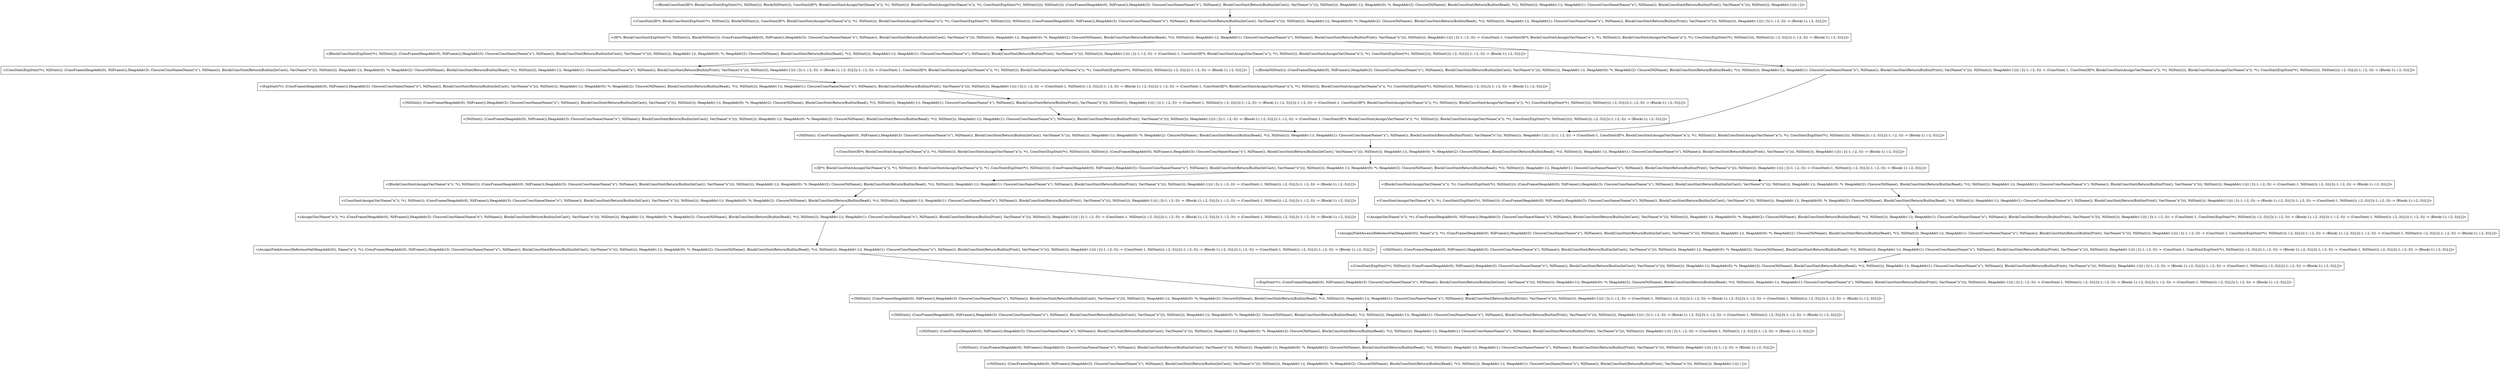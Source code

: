 digraph {
    0 [label="<(NilStmt(); (ConsFrame(HeapAddr(0), NilFrame()),HeapAddr(3): Closure(ConsName(Name(\"x\"), NilName()), Block(ConsStmt(Return(Builtin(IntCast(), Var(Name(\"x\")))), NilStmt())), HeapAddr(-1)), HeapAddr(0): *v, HeapAddr(2): Closure(NilName(), Block(ConsStmt(Return(Builtin(Read(), *v)), NilStmt())), HeapAddr(-1)), HeapAddr(1): Closure(ConsName(Name(\"x\"), NilName()), Block(ConsStmt(Return(Builtin(Print(), Var(Name(\"x\")))), NilStmt())), HeapAddr(-1)))) | []>"
      ,shape=box];
    1 [label="<(NilStmt(); (ConsFrame(HeapAddr(0), NilFrame()),HeapAddr(3): Closure(ConsName(Name(\"x\"), NilName()), Block(ConsStmt(Return(Builtin(IntCast(), Var(Name(\"x\")))), NilStmt())), HeapAddr(-1)), HeapAddr(0): *v, HeapAddr(2): Closure(NilName(), Block(ConsStmt(Return(Builtin(Read(), *v)), NilStmt())), HeapAddr(-1)), HeapAddr(1): Closure(ConsName(Name(\"x\"), NilName()), Block(ConsStmt(Return(Builtin(Print(), Var(Name(\"x\")))), NilStmt())), HeapAddr(-1)))) | [\\(-1; (-2,-3)) -> (ConsStmt(-1, ConsStmt(If(*v, Block(ConsStmt(Assign(Var(Name(\"a\")), *v), NilStmt())), Block(ConsStmt(Assign(Var(Name(\"a\")), *v), ConsStmt(ExpStmt(*v), NilStmt())))), NilStmt())); (-2,-3))].[\\(-1; (-2,-3)) -> (Block(-1); (-2,-3))].[]>"
      ,shape=box];
    2 [label="<(Block(ConsStmt(ExpStmt(*v), NilStmt())); (ConsFrame(HeapAddr(0), NilFrame()),HeapAddr(3): Closure(ConsName(Name(\"x\"), NilName()), Block(ConsStmt(Return(Builtin(IntCast(), Var(Name(\"x\")))), NilStmt())), HeapAddr(-1)), HeapAddr(0): *v, HeapAddr(2): Closure(NilName(), Block(ConsStmt(Return(Builtin(Read(), *v)), NilStmt())), HeapAddr(-1)), HeapAddr(1): Closure(ConsName(Name(\"x\"), NilName()), Block(ConsStmt(Return(Builtin(Print(), Var(Name(\"x\")))), NilStmt())), HeapAddr(-1)))) | [\\(-1; (-2,-3)) -> (ConsStmt(-1, ConsStmt(If(*v, Block(ConsStmt(Assign(Var(Name(\"a\")), *v), NilStmt())), Block(ConsStmt(Assign(Var(Name(\"a\")), *v), ConsStmt(ExpStmt(*v), NilStmt())))), NilStmt())); (-2,-3))].[\\(-1; (-2,-3)) -> (Block(-1); (-2,-3))].[]>"
      ,shape=box];
    3 [label="<(Block(NilStmt()); (ConsFrame(HeapAddr(0), NilFrame()),HeapAddr(3): Closure(ConsName(Name(\"x\"), NilName()), Block(ConsStmt(Return(Builtin(IntCast(), Var(Name(\"x\")))), NilStmt())), HeapAddr(-1)), HeapAddr(0): *v, HeapAddr(2): Closure(NilName(), Block(ConsStmt(Return(Builtin(Read(), *v)), NilStmt())), HeapAddr(-1)), HeapAddr(1): Closure(ConsName(Name(\"x\"), NilName()), Block(ConsStmt(Return(Builtin(Print(), Var(Name(\"x\")))), NilStmt())), HeapAddr(-1)))) | [\\(-1; (-2,-3)) -> (ConsStmt(-1, ConsStmt(If(*v, Block(ConsStmt(Assign(Var(Name(\"a\")), *v), NilStmt())), Block(ConsStmt(Assign(Var(Name(\"a\")), *v), ConsStmt(ExpStmt(*v), NilStmt())))), NilStmt())); (-2,-3))].[\\(-1; (-2,-3)) -> (Block(-1); (-2,-3))].[]>"
      ,shape=box];
    4 [label="<(ConsStmt(If(*v, Block(ConsStmt(ExpStmt(*v), NilStmt())), Block(NilStmt())), ConsStmt(If(*v, Block(ConsStmt(Assign(Var(Name(\"a\")), *v), NilStmt())), Block(ConsStmt(Assign(Var(Name(\"a\")), *v), ConsStmt(ExpStmt(*v), NilStmt())))), NilStmt())); (ConsFrame(HeapAddr(0), NilFrame()),HeapAddr(3): Closure(ConsName(Name(\"x\"), NilName()), Block(ConsStmt(Return(Builtin(IntCast(), Var(Name(\"x\")))), NilStmt())), HeapAddr(-1)), HeapAddr(0): *v, HeapAddr(2): Closure(NilName(), Block(ConsStmt(Return(Builtin(Read(), *v)), NilStmt())), HeapAddr(-1)), HeapAddr(1): Closure(ConsName(Name(\"x\"), NilName()), Block(ConsStmt(Return(Builtin(Print(), Var(Name(\"x\")))), NilStmt())), HeapAddr(-1)))) | [\\(-1; (-2,-3)) -> (Block(-1); (-2,-3))].[]>"
      ,shape=box];
    5 [label="<(Assign(FieldAccess(ReferenceVal(HeapAddr(0)), Name(\"a\")), *v); (ConsFrame(HeapAddr(0), NilFrame()),HeapAddr(3): Closure(ConsName(Name(\"x\"), NilName()), Block(ConsStmt(Return(Builtin(IntCast(), Var(Name(\"x\")))), NilStmt())), HeapAddr(-1)), HeapAddr(0): *v, HeapAddr(2): Closure(NilName(), Block(ConsStmt(Return(Builtin(Read(), *v)), NilStmt())), HeapAddr(-1)), HeapAddr(1): Closure(ConsName(Name(\"x\"), NilName()), Block(ConsStmt(Return(Builtin(Print(), Var(Name(\"x\")))), NilStmt())), HeapAddr(-1)))) | [\\(-1; (-2,-3)) -> (ConsStmt(-1, ConsStmt(ExpStmt(*v), NilStmt())); (-2,-3))].[\\(-1; (-2,-3)) -> (Block(-1); (-2,-3))].[\\(-1; (-2,-3)) -> (ConsStmt(-1, NilStmt()); (-2,-3))].[\\(-1; (-2,-3)) -> (Block(-1); (-2,-3))].[]>"
      ,shape=box];
    6 [label="<(ExpStmt(*v); (ConsFrame(HeapAddr(0), NilFrame()),HeapAddr(3): Closure(ConsName(Name(\"x\"), NilName()), Block(ConsStmt(Return(Builtin(IntCast(), Var(Name(\"x\")))), NilStmt())), HeapAddr(-1)), HeapAddr(0): *v, HeapAddr(2): Closure(NilName(), Block(ConsStmt(Return(Builtin(Read(), *v)), NilStmt())), HeapAddr(-1)), HeapAddr(1): Closure(ConsName(Name(\"x\"), NilName()), Block(ConsStmt(Return(Builtin(Print(), Var(Name(\"x\")))), NilStmt())), HeapAddr(-1)))) | [\\(-1; (-2,-3)) -> (ConsStmt(-1, NilStmt()); (-2,-3))].[\\(-1; (-2,-3)) -> (Block(-1); (-2,-3))].[\\(-1; (-2,-3)) -> (ConsStmt(-1, NilStmt()); (-2,-3))].[\\(-1; (-2,-3)) -> (Block(-1); (-2,-3))].[]>"
      ,shape=box];
    7 [label="<(Assign(FieldAccess(ReferenceVal(HeapAddr(0)), Name(\"a\")), *v); (ConsFrame(HeapAddr(0), NilFrame()),HeapAddr(3): Closure(ConsName(Name(\"x\"), NilName()), Block(ConsStmt(Return(Builtin(IntCast(), Var(Name(\"x\")))), NilStmt())), HeapAddr(-1)), HeapAddr(0): *v, HeapAddr(2): Closure(NilName(), Block(ConsStmt(Return(Builtin(Read(), *v)), NilStmt())), HeapAddr(-1)), HeapAddr(1): Closure(ConsName(Name(\"x\"), NilName()), Block(ConsStmt(Return(Builtin(Print(), Var(Name(\"x\")))), NilStmt())), HeapAddr(-1)))) | [\\(-1; (-2,-3)) -> (ConsStmt(-1, NilStmt()); (-2,-3))].[\\(-1; (-2,-3)) -> (Block(-1); (-2,-3))].[\\(-1; (-2,-3)) -> (ConsStmt(-1, NilStmt()); (-2,-3))].[\\(-1; (-2,-3)) -> (Block(-1); (-2,-3))].[]>"
      ,shape=box];
    8 [label="<(Block(ConsStmt(Assign(Var(Name(\"a\")), *v), NilStmt())); (ConsFrame(HeapAddr(0), NilFrame()),HeapAddr(3): Closure(ConsName(Name(\"x\"), NilName()), Block(ConsStmt(Return(Builtin(IntCast(), Var(Name(\"x\")))), NilStmt())), HeapAddr(-1)), HeapAddr(0): *v, HeapAddr(2): Closure(NilName(), Block(ConsStmt(Return(Builtin(Read(), *v)), NilStmt())), HeapAddr(-1)), HeapAddr(1): Closure(ConsName(Name(\"x\"), NilName()), Block(ConsStmt(Return(Builtin(Print(), Var(Name(\"x\")))), NilStmt())), HeapAddr(-1)))) | [\\(-1; (-2,-3)) -> (ConsStmt(-1, NilStmt()); (-2,-3))].[\\(-1; (-2,-3)) -> (Block(-1); (-2,-3))].[]>"
      ,shape=box];
    9 [label="<(ConsStmt(Assign(Var(Name(\"a\")), *v), ConsStmt(ExpStmt(*v), NilStmt())); (ConsFrame(HeapAddr(0), NilFrame()),HeapAddr(3): Closure(ConsName(Name(\"x\"), NilName()), Block(ConsStmt(Return(Builtin(IntCast(), Var(Name(\"x\")))), NilStmt())), HeapAddr(-1)), HeapAddr(0): *v, HeapAddr(2): Closure(NilName(), Block(ConsStmt(Return(Builtin(Read(), *v)), NilStmt())), HeapAddr(-1)), HeapAddr(1): Closure(ConsName(Name(\"x\"), NilName()), Block(ConsStmt(Return(Builtin(Print(), Var(Name(\"x\")))), NilStmt())), HeapAddr(-1)))) | [\\(-1; (-2,-3)) -> (Block(-1); (-2,-3))].[\\(-1; (-2,-3)) -> (ConsStmt(-1, NilStmt()); (-2,-3))].[\\(-1; (-2,-3)) -> (Block(-1); (-2,-3))].[]>"
      ,shape=box];
    10 [label="<(Assign(Var(Name(\"a\")), *v); (ConsFrame(HeapAddr(0), NilFrame()),HeapAddr(3): Closure(ConsName(Name(\"x\"), NilName()), Block(ConsStmt(Return(Builtin(IntCast(), Var(Name(\"x\")))), NilStmt())), HeapAddr(-1)), HeapAddr(0): *v, HeapAddr(2): Closure(NilName(), Block(ConsStmt(Return(Builtin(Read(), *v)), NilStmt())), HeapAddr(-1)), HeapAddr(1): Closure(ConsName(Name(\"x\"), NilName()), Block(ConsStmt(Return(Builtin(Print(), Var(Name(\"x\")))), NilStmt())), HeapAddr(-1)))) | [\\(-1; (-2,-3)) -> (ConsStmt(-1, ConsStmt(ExpStmt(*v), NilStmt())); (-2,-3))].[\\(-1; (-2,-3)) -> (Block(-1); (-2,-3))].[\\(-1; (-2,-3)) -> (ConsStmt(-1, NilStmt()); (-2,-3))].[\\(-1; (-2,-3)) -> (Block(-1); (-2,-3))].[]>"
       ,shape=box];
    11 [label="<(NilStmt(); (ConsFrame(HeapAddr(0), NilFrame()),HeapAddr(3): Closure(ConsName(Name(\"x\"), NilName()), Block(ConsStmt(Return(Builtin(IntCast(), Var(Name(\"x\")))), NilStmt())), HeapAddr(-1)), HeapAddr(0): *v, HeapAddr(2): Closure(NilName(), Block(ConsStmt(Return(Builtin(Read(), *v)), NilStmt())), HeapAddr(-1)), HeapAddr(1): Closure(ConsName(Name(\"x\"), NilName()), Block(ConsStmt(Return(Builtin(Print(), Var(Name(\"x\")))), NilStmt())), HeapAddr(-1)))) | [\\(-1; (-2,-3)) -> (ConsStmt(-1, NilStmt()); (-2,-3))].[\\(-1; (-2,-3)) -> (Block(-1); (-2,-3))].[\\(-1; (-2,-3)) -> (ConsStmt(-1, NilStmt()); (-2,-3))].[\\(-1; (-2,-3)) -> (Block(-1); (-2,-3))].[]>"
       ,shape=box];
    12 [label="<(NilStmt(); (ConsFrame(HeapAddr(0), NilFrame()),HeapAddr(3): Closure(ConsName(Name(\"x\"), NilName()), Block(ConsStmt(Return(Builtin(IntCast(), Var(Name(\"x\")))), NilStmt())), HeapAddr(-1)), HeapAddr(0): *v, HeapAddr(2): Closure(NilName(), Block(ConsStmt(Return(Builtin(Read(), *v)), NilStmt())), HeapAddr(-1)), HeapAddr(1): Closure(ConsName(Name(\"x\"), NilName()), Block(ConsStmt(Return(Builtin(Print(), Var(Name(\"x\")))), NilStmt())), HeapAddr(-1)))) | [\\(-1; (-2,-3)) -> (Block(-1); (-2,-3))].[\\(-1; (-2,-3)) -> (ConsStmt(-1, NilStmt()); (-2,-3))].[\\(-1; (-2,-3)) -> (Block(-1); (-2,-3))].[]>"
       ,shape=box];
    13 [label="<(If(*v, Block(ConsStmt(Assign(Var(Name(\"a\")), *v), NilStmt())), Block(ConsStmt(Assign(Var(Name(\"a\")), *v), ConsStmt(ExpStmt(*v), NilStmt())))); (ConsFrame(HeapAddr(0), NilFrame()),HeapAddr(3): Closure(ConsName(Name(\"x\"), NilName()), Block(ConsStmt(Return(Builtin(IntCast(), Var(Name(\"x\")))), NilStmt())), HeapAddr(-1)), HeapAddr(0): *v, HeapAddr(2): Closure(NilName(), Block(ConsStmt(Return(Builtin(Read(), *v)), NilStmt())), HeapAddr(-1)), HeapAddr(1): Closure(ConsName(Name(\"x\"), NilName()), Block(ConsStmt(Return(Builtin(Print(), Var(Name(\"x\")))), NilStmt())), HeapAddr(-1)))) | [\\(-1; (-2,-3)) -> (ConsStmt(-1, NilStmt()); (-2,-3))].[\\(-1; (-2,-3)) -> (Block(-1); (-2,-3))].[]>"
       ,shape=box];
    14 [label="<(ConsStmt(ExpStmt(*v), NilStmt()); (ConsFrame(HeapAddr(0), NilFrame()),HeapAddr(3): Closure(ConsName(Name(\"x\"), NilName()), Block(ConsStmt(Return(Builtin(IntCast(), Var(Name(\"x\")))), NilStmt())), HeapAddr(-1)), HeapAddr(0): *v, HeapAddr(2): Closure(NilName(), Block(ConsStmt(Return(Builtin(Read(), *v)), NilStmt())), HeapAddr(-1)), HeapAddr(1): Closure(ConsName(Name(\"x\"), NilName()), Block(ConsStmt(Return(Builtin(Print(), Var(Name(\"x\")))), NilStmt())), HeapAddr(-1)))) | [\\(-1; (-2,-3)) -> (Block(-1); (-2,-3))].[\\(-1; (-2,-3)) -> (ConsStmt(-1, NilStmt()); (-2,-3))].[\\(-1; (-2,-3)) -> (Block(-1); (-2,-3))].[]>"
       ,shape=box];
    15 [label="<(ConsStmt(Assign(Var(Name(\"a\")), *v), NilStmt()); (ConsFrame(HeapAddr(0), NilFrame()),HeapAddr(3): Closure(ConsName(Name(\"x\"), NilName()), Block(ConsStmt(Return(Builtin(IntCast(), Var(Name(\"x\")))), NilStmt())), HeapAddr(-1)), HeapAddr(0): *v, HeapAddr(2): Closure(NilName(), Block(ConsStmt(Return(Builtin(Read(), *v)), NilStmt())), HeapAddr(-1)), HeapAddr(1): Closure(ConsName(Name(\"x\"), NilName()), Block(ConsStmt(Return(Builtin(Print(), Var(Name(\"x\")))), NilStmt())), HeapAddr(-1)))) | [\\(-1; (-2,-3)) -> (Block(-1); (-2,-3))].[\\(-1; (-2,-3)) -> (ConsStmt(-1, NilStmt()); (-2,-3))].[\\(-1; (-2,-3)) -> (Block(-1); (-2,-3))].[]>"
       ,shape=box];
    16 [label="<(NilStmt(); (ConsFrame(HeapAddr(0), NilFrame()),HeapAddr(3): Closure(ConsName(Name(\"x\"), NilName()), Block(ConsStmt(Return(Builtin(IntCast(), Var(Name(\"x\")))), NilStmt())), HeapAddr(-1)), HeapAddr(0): *v, HeapAddr(2): Closure(NilName(), Block(ConsStmt(Return(Builtin(Read(), *v)), NilStmt())), HeapAddr(-1)), HeapAddr(1): Closure(ConsName(Name(\"x\"), NilName()), Block(ConsStmt(Return(Builtin(Print(), Var(Name(\"x\")))), NilStmt())), HeapAddr(-1)))) | [\\(-1; (-2,-3)) -> (ConsStmt(-1, ConsStmt(ExpStmt(*v), NilStmt())); (-2,-3))].[\\(-1; (-2,-3)) -> (Block(-1); (-2,-3))].[\\(-1; (-2,-3)) -> (ConsStmt(-1, NilStmt()); (-2,-3))].[\\(-1; (-2,-3)) -> (Block(-1); (-2,-3))].[]>"
       ,shape=box];
    17 [label="<(Assign(Var(Name(\"a\")), *v); (ConsFrame(HeapAddr(0), NilFrame()),HeapAddr(3): Closure(ConsName(Name(\"x\"), NilName()), Block(ConsStmt(Return(Builtin(IntCast(), Var(Name(\"x\")))), NilStmt())), HeapAddr(-1)), HeapAddr(0): *v, HeapAddr(2): Closure(NilName(), Block(ConsStmt(Return(Builtin(Read(), *v)), NilStmt())), HeapAddr(-1)), HeapAddr(1): Closure(ConsName(Name(\"x\"), NilName()), Block(ConsStmt(Return(Builtin(Print(), Var(Name(\"x\")))), NilStmt())), HeapAddr(-1)))) | [\\(-1; (-2,-3)) -> (ConsStmt(-1, NilStmt()); (-2,-3))].[\\(-1; (-2,-3)) -> (Block(-1); (-2,-3))].[\\(-1; (-2,-3)) -> (ConsStmt(-1, NilStmt()); (-2,-3))].[\\(-1; (-2,-3)) -> (Block(-1); (-2,-3))].[]>"
       ,shape=box];
    18 [label="<(Block(ConsStmt(Assign(Var(Name(\"a\")), *v), ConsStmt(ExpStmt(*v), NilStmt()))); (ConsFrame(HeapAddr(0), NilFrame()),HeapAddr(3): Closure(ConsName(Name(\"x\"), NilName()), Block(ConsStmt(Return(Builtin(IntCast(), Var(Name(\"x\")))), NilStmt())), HeapAddr(-1)), HeapAddr(0): *v, HeapAddr(2): Closure(NilName(), Block(ConsStmt(Return(Builtin(Read(), *v)), NilStmt())), HeapAddr(-1)), HeapAddr(1): Closure(ConsName(Name(\"x\"), NilName()), Block(ConsStmt(Return(Builtin(Print(), Var(Name(\"x\")))), NilStmt())), HeapAddr(-1)))) | [\\(-1; (-2,-3)) -> (ConsStmt(-1, NilStmt()); (-2,-3))].[\\(-1; (-2,-3)) -> (Block(-1); (-2,-3))].[]>"
       ,shape=box];
    19 [label="<(ConsStmt(If(*v, Block(ConsStmt(Assign(Var(Name(\"a\")), *v), NilStmt())), Block(ConsStmt(Assign(Var(Name(\"a\")), *v), ConsStmt(ExpStmt(*v), NilStmt())))), NilStmt()); (ConsFrame(HeapAddr(0), NilFrame()),HeapAddr(3): Closure(ConsName(Name(\"x\"), NilName()), Block(ConsStmt(Return(Builtin(IntCast(), Var(Name(\"x\")))), NilStmt())), HeapAddr(-1)), HeapAddr(0): *v, HeapAddr(2): Closure(NilName(), Block(ConsStmt(Return(Builtin(Read(), *v)), NilStmt())), HeapAddr(-1)), HeapAddr(1): Closure(ConsName(Name(\"x\"), NilName()), Block(ConsStmt(Return(Builtin(Print(), Var(Name(\"x\")))), NilStmt())), HeapAddr(-1)))) | [\\(-1; (-2,-3)) -> (Block(-1); (-2,-3))].[]>"
       ,shape=box];
    20 [label="<(NilStmt(); (ConsFrame(HeapAddr(0), NilFrame()),HeapAddr(3): Closure(ConsName(Name(\"x\"), NilName()), Block(ConsStmt(Return(Builtin(IntCast(), Var(Name(\"x\")))), NilStmt())), HeapAddr(-1)), HeapAddr(0): *v, HeapAddr(2): Closure(NilName(), Block(ConsStmt(Return(Builtin(Read(), *v)), NilStmt())), HeapAddr(-1)), HeapAddr(1): Closure(ConsName(Name(\"x\"), NilName()), Block(ConsStmt(Return(Builtin(Print(), Var(Name(\"x\")))), NilStmt())), HeapAddr(-1)))) | [\\(-1; (-2,-3)) -> (Block(-1); (-2,-3))].[\\(-1; (-2,-3)) -> (ConsStmt(-1, ConsStmt(If(*v, Block(ConsStmt(Assign(Var(Name(\"a\")), *v), NilStmt())), Block(ConsStmt(Assign(Var(Name(\"a\")), *v), ConsStmt(ExpStmt(*v), NilStmt())))), NilStmt())); (-2,-3))].[\\(-1; (-2,-3)) -> (Block(-1); (-2,-3))].[]>"
       ,shape=box];
    21 [label="<(NilStmt(); (ConsFrame(HeapAddr(0), NilFrame()),HeapAddr(3): Closure(ConsName(Name(\"x\"), NilName()), Block(ConsStmt(Return(Builtin(IntCast(), Var(Name(\"x\")))), NilStmt())), HeapAddr(-1)), HeapAddr(0): *v, HeapAddr(2): Closure(NilName(), Block(ConsStmt(Return(Builtin(Read(), *v)), NilStmt())), HeapAddr(-1)), HeapAddr(1): Closure(ConsName(Name(\"x\"), NilName()), Block(ConsStmt(Return(Builtin(Print(), Var(Name(\"x\")))), NilStmt())), HeapAddr(-1)))) | [\\(-1; (-2,-3)) -> (Block(-1); (-2,-3))].[]>"
       ,shape=box];
    22 [label="<(If(*v, Block(ConsStmt(ExpStmt(*v), NilStmt())), Block(NilStmt())); (ConsFrame(HeapAddr(0), NilFrame()),HeapAddr(3): Closure(ConsName(Name(\"x\"), NilName()), Block(ConsStmt(Return(Builtin(IntCast(), Var(Name(\"x\")))), NilStmt())), HeapAddr(-1)), HeapAddr(0): *v, HeapAddr(2): Closure(NilName(), Block(ConsStmt(Return(Builtin(Read(), *v)), NilStmt())), HeapAddr(-1)), HeapAddr(1): Closure(ConsName(Name(\"x\"), NilName()), Block(ConsStmt(Return(Builtin(Print(), Var(Name(\"x\")))), NilStmt())), HeapAddr(-1)))) | [\\(-1; (-2,-3)) -> (ConsStmt(-1, ConsStmt(If(*v, Block(ConsStmt(Assign(Var(Name(\"a\")), *v), NilStmt())), Block(ConsStmt(Assign(Var(Name(\"a\")), *v), ConsStmt(ExpStmt(*v), NilStmt())))), NilStmt())); (-2,-3))].[\\(-1; (-2,-3)) -> (Block(-1); (-2,-3))].[]>"
       ,shape=box];
    23 [label="<(ExpStmt(*v); (ConsFrame(HeapAddr(0), NilFrame()),HeapAddr(3): Closure(ConsName(Name(\"x\"), NilName()), Block(ConsStmt(Return(Builtin(IntCast(), Var(Name(\"x\")))), NilStmt())), HeapAddr(-1)), HeapAddr(0): *v, HeapAddr(2): Closure(NilName(), Block(ConsStmt(Return(Builtin(Read(), *v)), NilStmt())), HeapAddr(-1)), HeapAddr(1): Closure(ConsName(Name(\"x\"), NilName()), Block(ConsStmt(Return(Builtin(Print(), Var(Name(\"x\")))), NilStmt())), HeapAddr(-1)))) | [\\(-1; (-2,-3)) -> (ConsStmt(-1, NilStmt()); (-2,-3))].[\\(-1; (-2,-3)) -> (Block(-1); (-2,-3))].[\\(-1; (-2,-3)) -> (ConsStmt(-1, ConsStmt(If(*v, Block(ConsStmt(Assign(Var(Name(\"a\")), *v), NilStmt())), Block(ConsStmt(Assign(Var(Name(\"a\")), *v), ConsStmt(ExpStmt(*v), NilStmt())))), NilStmt())); (-2,-3))].[\\(-1; (-2,-3)) -> (Block(-1); (-2,-3))].[]>"
       ,shape=box];
    24 [label="<(NilStmt(); (ConsFrame(HeapAddr(0), NilFrame()),HeapAddr(3): Closure(ConsName(Name(\"x\"), NilName()), Block(ConsStmt(Return(Builtin(IntCast(), Var(Name(\"x\")))), NilStmt())), HeapAddr(-1)), HeapAddr(0): *v, HeapAddr(2): Closure(NilName(), Block(ConsStmt(Return(Builtin(Read(), *v)), NilStmt())), HeapAddr(-1)), HeapAddr(1): Closure(ConsName(Name(\"x\"), NilName()), Block(ConsStmt(Return(Builtin(Print(), Var(Name(\"x\")))), NilStmt())), HeapAddr(-1)))) | [\\(-1; (-2,-3)) -> (ConsStmt(-1, NilStmt()); (-2,-3))].[\\(-1; (-2,-3)) -> (Block(-1); (-2,-3))].[\\(-1; (-2,-3)) -> (ConsStmt(-1, ConsStmt(If(*v, Block(ConsStmt(Assign(Var(Name(\"a\")), *v), NilStmt())), Block(ConsStmt(Assign(Var(Name(\"a\")), *v), ConsStmt(ExpStmt(*v), NilStmt())))), NilStmt())); (-2,-3))].[\\(-1; (-2,-3)) -> (Block(-1); (-2,-3))].[]>"
       ,shape=box];
    25 [label="<(ConsStmt(ExpStmt(*v), NilStmt()); (ConsFrame(HeapAddr(0), NilFrame()),HeapAddr(3): Closure(ConsName(Name(\"x\"), NilName()), Block(ConsStmt(Return(Builtin(IntCast(), Var(Name(\"x\")))), NilStmt())), HeapAddr(-1)), HeapAddr(0): *v, HeapAddr(2): Closure(NilName(), Block(ConsStmt(Return(Builtin(Read(), *v)), NilStmt())), HeapAddr(-1)), HeapAddr(1): Closure(ConsName(Name(\"x\"), NilName()), Block(ConsStmt(Return(Builtin(Print(), Var(Name(\"x\")))), NilStmt())), HeapAddr(-1)))) | [\\(-1; (-2,-3)) -> (Block(-1); (-2,-3))].[\\(-1; (-2,-3)) -> (ConsStmt(-1, ConsStmt(If(*v, Block(ConsStmt(Assign(Var(Name(\"a\")), *v), NilStmt())), Block(ConsStmt(Assign(Var(Name(\"a\")), *v), ConsStmt(ExpStmt(*v), NilStmt())))), NilStmt())); (-2,-3))].[\\(-1; (-2,-3)) -> (Block(-1); (-2,-3))].[]>"
       ,shape=box];
    26 [label="<(NilStmt(); (ConsFrame(HeapAddr(0), NilFrame()),HeapAddr(3): Closure(ConsName(Name(\"x\"), NilName()), Block(ConsStmt(Return(Builtin(IntCast(), Var(Name(\"x\")))), NilStmt())), HeapAddr(-1)), HeapAddr(0): *v, HeapAddr(2): Closure(NilName(), Block(ConsStmt(Return(Builtin(Read(), *v)), NilStmt())), HeapAddr(-1)), HeapAddr(1): Closure(ConsName(Name(\"x\"), NilName()), Block(ConsStmt(Return(Builtin(Print(), Var(Name(\"x\")))), NilStmt())), HeapAddr(-1)))) | [\\(-1; (-2,-3)) -> (ConsStmt(-1, NilStmt()); (-2,-3))].[\\(-1; (-2,-3)) -> (Block(-1); (-2,-3))].[]>"
       ,shape=box];
    27 [label="<(Block(ConsStmt(If(*v, Block(ConsStmt(ExpStmt(*v), NilStmt())), Block(NilStmt())), ConsStmt(If(*v, Block(ConsStmt(Assign(Var(Name(\"a\")), *v), NilStmt())), Block(ConsStmt(Assign(Var(Name(\"a\")), *v), ConsStmt(ExpStmt(*v), NilStmt())))), NilStmt()))); (ConsFrame(HeapAddr(0), NilFrame()),HeapAddr(3): Closure(ConsName(Name(\"x\"), NilName()), Block(ConsStmt(Return(Builtin(IntCast(), Var(Name(\"x\")))), NilStmt())), HeapAddr(-1)), HeapAddr(0): *v, HeapAddr(2): Closure(NilName(), Block(ConsStmt(Return(Builtin(Read(), *v)), NilStmt())), HeapAddr(-1)), HeapAddr(1): Closure(ConsName(Name(\"x\"), NilName()), Block(ConsStmt(Return(Builtin(Print(), Var(Name(\"x\")))), NilStmt())), HeapAddr(-1)))) | []>"
       ,shape=box];
    1 -> 19 [label="",shape=box];
    2 -> 25 [label="",shape=box];
    3 -> 1 [label="",shape=box];
    4 -> 22 [label="",shape=box];
    5 -> 16 [label="",shape=box];
    6 -> 11 [label="",shape=box];
    7 -> 11 [label="",shape=box];
    8 -> 15 [label="",shape=box];
    9 -> 10 [label="",shape=box];
    10 -> 5 [label="",shape=box];
    11 -> 12 [label="",shape=box];
    12 -> 26 [label="",shape=box];
    13 -> 8 [label="",shape=box];
    13 -> 18 [label="",shape=box];
    14 -> 6 [label="",shape=box];
    15 -> 17 [label="",shape=box];
    16 -> 14 [label="",shape=box];
    17 -> 7 [label="",shape=box];
    18 -> 9 [label="",shape=box];
    19 -> 13 [label="",shape=box];
    20 -> 1 [label="",shape=box];
    21 -> 0 [label="",shape=box];
    22 -> 2 [label="",shape=box];
    22 -> 3 [label="",shape=box];
    23 -> 24 [label="",shape=box];
    24 -> 20 [label="",shape=box];
    25 -> 23 [label="",shape=box];
    26 -> 21 [label="",shape=box];
    27 -> 4 [label="",shape=box];
}
